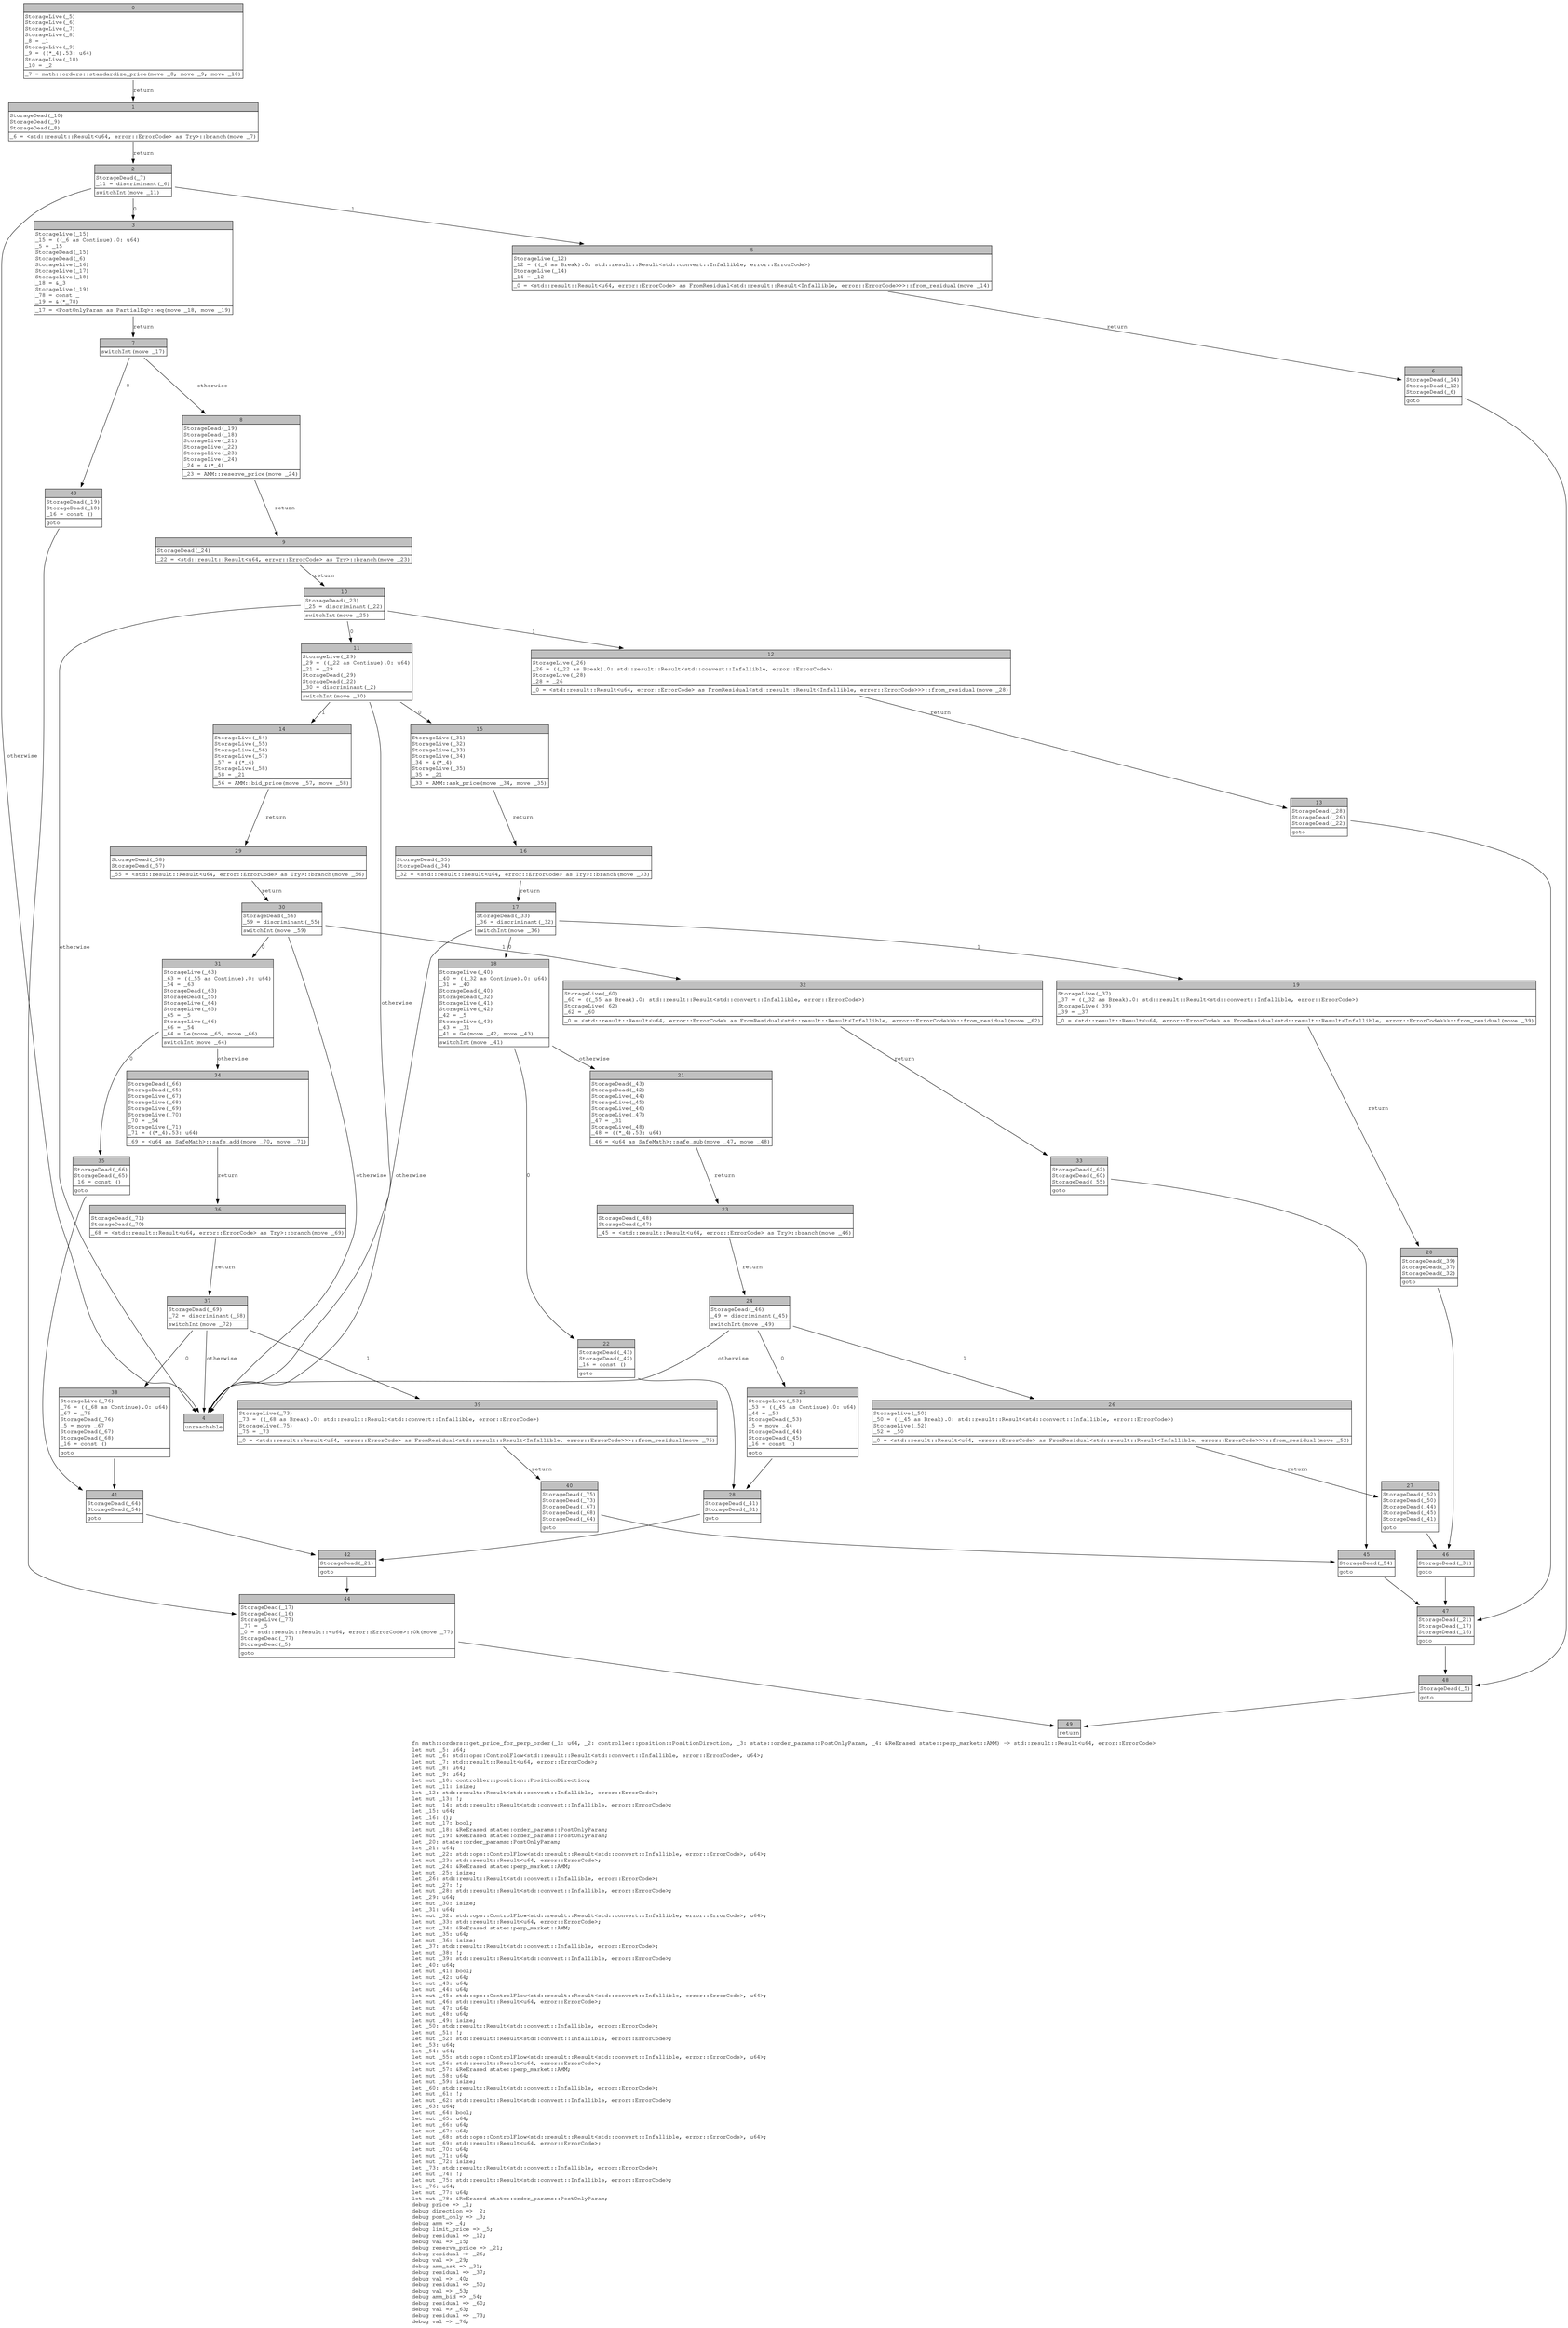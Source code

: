 digraph Mir_0_2597 {
    graph [fontname="Courier, monospace"];
    node [fontname="Courier, monospace"];
    edge [fontname="Courier, monospace"];
    label=<fn math::orders::get_price_for_perp_order(_1: u64, _2: controller::position::PositionDirection, _3: state::order_params::PostOnlyParam, _4: &amp;ReErased state::perp_market::AMM) -&gt; std::result::Result&lt;u64, error::ErrorCode&gt;<br align="left"/>let mut _5: u64;<br align="left"/>let mut _6: std::ops::ControlFlow&lt;std::result::Result&lt;std::convert::Infallible, error::ErrorCode&gt;, u64&gt;;<br align="left"/>let mut _7: std::result::Result&lt;u64, error::ErrorCode&gt;;<br align="left"/>let mut _8: u64;<br align="left"/>let mut _9: u64;<br align="left"/>let mut _10: controller::position::PositionDirection;<br align="left"/>let mut _11: isize;<br align="left"/>let _12: std::result::Result&lt;std::convert::Infallible, error::ErrorCode&gt;;<br align="left"/>let mut _13: !;<br align="left"/>let mut _14: std::result::Result&lt;std::convert::Infallible, error::ErrorCode&gt;;<br align="left"/>let _15: u64;<br align="left"/>let _16: ();<br align="left"/>let mut _17: bool;<br align="left"/>let mut _18: &amp;ReErased state::order_params::PostOnlyParam;<br align="left"/>let mut _19: &amp;ReErased state::order_params::PostOnlyParam;<br align="left"/>let _20: state::order_params::PostOnlyParam;<br align="left"/>let _21: u64;<br align="left"/>let mut _22: std::ops::ControlFlow&lt;std::result::Result&lt;std::convert::Infallible, error::ErrorCode&gt;, u64&gt;;<br align="left"/>let mut _23: std::result::Result&lt;u64, error::ErrorCode&gt;;<br align="left"/>let mut _24: &amp;ReErased state::perp_market::AMM;<br align="left"/>let mut _25: isize;<br align="left"/>let _26: std::result::Result&lt;std::convert::Infallible, error::ErrorCode&gt;;<br align="left"/>let mut _27: !;<br align="left"/>let mut _28: std::result::Result&lt;std::convert::Infallible, error::ErrorCode&gt;;<br align="left"/>let _29: u64;<br align="left"/>let mut _30: isize;<br align="left"/>let _31: u64;<br align="left"/>let mut _32: std::ops::ControlFlow&lt;std::result::Result&lt;std::convert::Infallible, error::ErrorCode&gt;, u64&gt;;<br align="left"/>let mut _33: std::result::Result&lt;u64, error::ErrorCode&gt;;<br align="left"/>let mut _34: &amp;ReErased state::perp_market::AMM;<br align="left"/>let mut _35: u64;<br align="left"/>let mut _36: isize;<br align="left"/>let _37: std::result::Result&lt;std::convert::Infallible, error::ErrorCode&gt;;<br align="left"/>let mut _38: !;<br align="left"/>let mut _39: std::result::Result&lt;std::convert::Infallible, error::ErrorCode&gt;;<br align="left"/>let _40: u64;<br align="left"/>let mut _41: bool;<br align="left"/>let mut _42: u64;<br align="left"/>let mut _43: u64;<br align="left"/>let mut _44: u64;<br align="left"/>let mut _45: std::ops::ControlFlow&lt;std::result::Result&lt;std::convert::Infallible, error::ErrorCode&gt;, u64&gt;;<br align="left"/>let mut _46: std::result::Result&lt;u64, error::ErrorCode&gt;;<br align="left"/>let mut _47: u64;<br align="left"/>let mut _48: u64;<br align="left"/>let mut _49: isize;<br align="left"/>let _50: std::result::Result&lt;std::convert::Infallible, error::ErrorCode&gt;;<br align="left"/>let mut _51: !;<br align="left"/>let mut _52: std::result::Result&lt;std::convert::Infallible, error::ErrorCode&gt;;<br align="left"/>let _53: u64;<br align="left"/>let _54: u64;<br align="left"/>let mut _55: std::ops::ControlFlow&lt;std::result::Result&lt;std::convert::Infallible, error::ErrorCode&gt;, u64&gt;;<br align="left"/>let mut _56: std::result::Result&lt;u64, error::ErrorCode&gt;;<br align="left"/>let mut _57: &amp;ReErased state::perp_market::AMM;<br align="left"/>let mut _58: u64;<br align="left"/>let mut _59: isize;<br align="left"/>let _60: std::result::Result&lt;std::convert::Infallible, error::ErrorCode&gt;;<br align="left"/>let mut _61: !;<br align="left"/>let mut _62: std::result::Result&lt;std::convert::Infallible, error::ErrorCode&gt;;<br align="left"/>let _63: u64;<br align="left"/>let mut _64: bool;<br align="left"/>let mut _65: u64;<br align="left"/>let mut _66: u64;<br align="left"/>let mut _67: u64;<br align="left"/>let mut _68: std::ops::ControlFlow&lt;std::result::Result&lt;std::convert::Infallible, error::ErrorCode&gt;, u64&gt;;<br align="left"/>let mut _69: std::result::Result&lt;u64, error::ErrorCode&gt;;<br align="left"/>let mut _70: u64;<br align="left"/>let mut _71: u64;<br align="left"/>let mut _72: isize;<br align="left"/>let _73: std::result::Result&lt;std::convert::Infallible, error::ErrorCode&gt;;<br align="left"/>let mut _74: !;<br align="left"/>let mut _75: std::result::Result&lt;std::convert::Infallible, error::ErrorCode&gt;;<br align="left"/>let _76: u64;<br align="left"/>let mut _77: u64;<br align="left"/>let mut _78: &amp;ReErased state::order_params::PostOnlyParam;<br align="left"/>debug price =&gt; _1;<br align="left"/>debug direction =&gt; _2;<br align="left"/>debug post_only =&gt; _3;<br align="left"/>debug amm =&gt; _4;<br align="left"/>debug limit_price =&gt; _5;<br align="left"/>debug residual =&gt; _12;<br align="left"/>debug val =&gt; _15;<br align="left"/>debug reserve_price =&gt; _21;<br align="left"/>debug residual =&gt; _26;<br align="left"/>debug val =&gt; _29;<br align="left"/>debug amm_ask =&gt; _31;<br align="left"/>debug residual =&gt; _37;<br align="left"/>debug val =&gt; _40;<br align="left"/>debug residual =&gt; _50;<br align="left"/>debug val =&gt; _53;<br align="left"/>debug amm_bid =&gt; _54;<br align="left"/>debug residual =&gt; _60;<br align="left"/>debug val =&gt; _63;<br align="left"/>debug residual =&gt; _73;<br align="left"/>debug val =&gt; _76;<br align="left"/>>;
    bb0__0_2597 [shape="none", label=<<table border="0" cellborder="1" cellspacing="0"><tr><td bgcolor="gray" align="center" colspan="1">0</td></tr><tr><td align="left" balign="left">StorageLive(_5)<br/>StorageLive(_6)<br/>StorageLive(_7)<br/>StorageLive(_8)<br/>_8 = _1<br/>StorageLive(_9)<br/>_9 = ((*_4).53: u64)<br/>StorageLive(_10)<br/>_10 = _2<br/></td></tr><tr><td align="left">_7 = math::orders::standardize_price(move _8, move _9, move _10)</td></tr></table>>];
    bb1__0_2597 [shape="none", label=<<table border="0" cellborder="1" cellspacing="0"><tr><td bgcolor="gray" align="center" colspan="1">1</td></tr><tr><td align="left" balign="left">StorageDead(_10)<br/>StorageDead(_9)<br/>StorageDead(_8)<br/></td></tr><tr><td align="left">_6 = &lt;std::result::Result&lt;u64, error::ErrorCode&gt; as Try&gt;::branch(move _7)</td></tr></table>>];
    bb2__0_2597 [shape="none", label=<<table border="0" cellborder="1" cellspacing="0"><tr><td bgcolor="gray" align="center" colspan="1">2</td></tr><tr><td align="left" balign="left">StorageDead(_7)<br/>_11 = discriminant(_6)<br/></td></tr><tr><td align="left">switchInt(move _11)</td></tr></table>>];
    bb3__0_2597 [shape="none", label=<<table border="0" cellborder="1" cellspacing="0"><tr><td bgcolor="gray" align="center" colspan="1">3</td></tr><tr><td align="left" balign="left">StorageLive(_15)<br/>_15 = ((_6 as Continue).0: u64)<br/>_5 = _15<br/>StorageDead(_15)<br/>StorageDead(_6)<br/>StorageLive(_16)<br/>StorageLive(_17)<br/>StorageLive(_18)<br/>_18 = &amp;_3<br/>StorageLive(_19)<br/>_78 = const _<br/>_19 = &amp;(*_78)<br/></td></tr><tr><td align="left">_17 = &lt;PostOnlyParam as PartialEq&gt;::eq(move _18, move _19)</td></tr></table>>];
    bb4__0_2597 [shape="none", label=<<table border="0" cellborder="1" cellspacing="0"><tr><td bgcolor="gray" align="center" colspan="1">4</td></tr><tr><td align="left">unreachable</td></tr></table>>];
    bb5__0_2597 [shape="none", label=<<table border="0" cellborder="1" cellspacing="0"><tr><td bgcolor="gray" align="center" colspan="1">5</td></tr><tr><td align="left" balign="left">StorageLive(_12)<br/>_12 = ((_6 as Break).0: std::result::Result&lt;std::convert::Infallible, error::ErrorCode&gt;)<br/>StorageLive(_14)<br/>_14 = _12<br/></td></tr><tr><td align="left">_0 = &lt;std::result::Result&lt;u64, error::ErrorCode&gt; as FromResidual&lt;std::result::Result&lt;Infallible, error::ErrorCode&gt;&gt;&gt;::from_residual(move _14)</td></tr></table>>];
    bb6__0_2597 [shape="none", label=<<table border="0" cellborder="1" cellspacing="0"><tr><td bgcolor="gray" align="center" colspan="1">6</td></tr><tr><td align="left" balign="left">StorageDead(_14)<br/>StorageDead(_12)<br/>StorageDead(_6)<br/></td></tr><tr><td align="left">goto</td></tr></table>>];
    bb7__0_2597 [shape="none", label=<<table border="0" cellborder="1" cellspacing="0"><tr><td bgcolor="gray" align="center" colspan="1">7</td></tr><tr><td align="left">switchInt(move _17)</td></tr></table>>];
    bb8__0_2597 [shape="none", label=<<table border="0" cellborder="1" cellspacing="0"><tr><td bgcolor="gray" align="center" colspan="1">8</td></tr><tr><td align="left" balign="left">StorageDead(_19)<br/>StorageDead(_18)<br/>StorageLive(_21)<br/>StorageLive(_22)<br/>StorageLive(_23)<br/>StorageLive(_24)<br/>_24 = &amp;(*_4)<br/></td></tr><tr><td align="left">_23 = AMM::reserve_price(move _24)</td></tr></table>>];
    bb9__0_2597 [shape="none", label=<<table border="0" cellborder="1" cellspacing="0"><tr><td bgcolor="gray" align="center" colspan="1">9</td></tr><tr><td align="left" balign="left">StorageDead(_24)<br/></td></tr><tr><td align="left">_22 = &lt;std::result::Result&lt;u64, error::ErrorCode&gt; as Try&gt;::branch(move _23)</td></tr></table>>];
    bb10__0_2597 [shape="none", label=<<table border="0" cellborder="1" cellspacing="0"><tr><td bgcolor="gray" align="center" colspan="1">10</td></tr><tr><td align="left" balign="left">StorageDead(_23)<br/>_25 = discriminant(_22)<br/></td></tr><tr><td align="left">switchInt(move _25)</td></tr></table>>];
    bb11__0_2597 [shape="none", label=<<table border="0" cellborder="1" cellspacing="0"><tr><td bgcolor="gray" align="center" colspan="1">11</td></tr><tr><td align="left" balign="left">StorageLive(_29)<br/>_29 = ((_22 as Continue).0: u64)<br/>_21 = _29<br/>StorageDead(_29)<br/>StorageDead(_22)<br/>_30 = discriminant(_2)<br/></td></tr><tr><td align="left">switchInt(move _30)</td></tr></table>>];
    bb12__0_2597 [shape="none", label=<<table border="0" cellborder="1" cellspacing="0"><tr><td bgcolor="gray" align="center" colspan="1">12</td></tr><tr><td align="left" balign="left">StorageLive(_26)<br/>_26 = ((_22 as Break).0: std::result::Result&lt;std::convert::Infallible, error::ErrorCode&gt;)<br/>StorageLive(_28)<br/>_28 = _26<br/></td></tr><tr><td align="left">_0 = &lt;std::result::Result&lt;u64, error::ErrorCode&gt; as FromResidual&lt;std::result::Result&lt;Infallible, error::ErrorCode&gt;&gt;&gt;::from_residual(move _28)</td></tr></table>>];
    bb13__0_2597 [shape="none", label=<<table border="0" cellborder="1" cellspacing="0"><tr><td bgcolor="gray" align="center" colspan="1">13</td></tr><tr><td align="left" balign="left">StorageDead(_28)<br/>StorageDead(_26)<br/>StorageDead(_22)<br/></td></tr><tr><td align="left">goto</td></tr></table>>];
    bb14__0_2597 [shape="none", label=<<table border="0" cellborder="1" cellspacing="0"><tr><td bgcolor="gray" align="center" colspan="1">14</td></tr><tr><td align="left" balign="left">StorageLive(_54)<br/>StorageLive(_55)<br/>StorageLive(_56)<br/>StorageLive(_57)<br/>_57 = &amp;(*_4)<br/>StorageLive(_58)<br/>_58 = _21<br/></td></tr><tr><td align="left">_56 = AMM::bid_price(move _57, move _58)</td></tr></table>>];
    bb15__0_2597 [shape="none", label=<<table border="0" cellborder="1" cellspacing="0"><tr><td bgcolor="gray" align="center" colspan="1">15</td></tr><tr><td align="left" balign="left">StorageLive(_31)<br/>StorageLive(_32)<br/>StorageLive(_33)<br/>StorageLive(_34)<br/>_34 = &amp;(*_4)<br/>StorageLive(_35)<br/>_35 = _21<br/></td></tr><tr><td align="left">_33 = AMM::ask_price(move _34, move _35)</td></tr></table>>];
    bb16__0_2597 [shape="none", label=<<table border="0" cellborder="1" cellspacing="0"><tr><td bgcolor="gray" align="center" colspan="1">16</td></tr><tr><td align="left" balign="left">StorageDead(_35)<br/>StorageDead(_34)<br/></td></tr><tr><td align="left">_32 = &lt;std::result::Result&lt;u64, error::ErrorCode&gt; as Try&gt;::branch(move _33)</td></tr></table>>];
    bb17__0_2597 [shape="none", label=<<table border="0" cellborder="1" cellspacing="0"><tr><td bgcolor="gray" align="center" colspan="1">17</td></tr><tr><td align="left" balign="left">StorageDead(_33)<br/>_36 = discriminant(_32)<br/></td></tr><tr><td align="left">switchInt(move _36)</td></tr></table>>];
    bb18__0_2597 [shape="none", label=<<table border="0" cellborder="1" cellspacing="0"><tr><td bgcolor="gray" align="center" colspan="1">18</td></tr><tr><td align="left" balign="left">StorageLive(_40)<br/>_40 = ((_32 as Continue).0: u64)<br/>_31 = _40<br/>StorageDead(_40)<br/>StorageDead(_32)<br/>StorageLive(_41)<br/>StorageLive(_42)<br/>_42 = _5<br/>StorageLive(_43)<br/>_43 = _31<br/>_41 = Ge(move _42, move _43)<br/></td></tr><tr><td align="left">switchInt(move _41)</td></tr></table>>];
    bb19__0_2597 [shape="none", label=<<table border="0" cellborder="1" cellspacing="0"><tr><td bgcolor="gray" align="center" colspan="1">19</td></tr><tr><td align="left" balign="left">StorageLive(_37)<br/>_37 = ((_32 as Break).0: std::result::Result&lt;std::convert::Infallible, error::ErrorCode&gt;)<br/>StorageLive(_39)<br/>_39 = _37<br/></td></tr><tr><td align="left">_0 = &lt;std::result::Result&lt;u64, error::ErrorCode&gt; as FromResidual&lt;std::result::Result&lt;Infallible, error::ErrorCode&gt;&gt;&gt;::from_residual(move _39)</td></tr></table>>];
    bb20__0_2597 [shape="none", label=<<table border="0" cellborder="1" cellspacing="0"><tr><td bgcolor="gray" align="center" colspan="1">20</td></tr><tr><td align="left" balign="left">StorageDead(_39)<br/>StorageDead(_37)<br/>StorageDead(_32)<br/></td></tr><tr><td align="left">goto</td></tr></table>>];
    bb21__0_2597 [shape="none", label=<<table border="0" cellborder="1" cellspacing="0"><tr><td bgcolor="gray" align="center" colspan="1">21</td></tr><tr><td align="left" balign="left">StorageDead(_43)<br/>StorageDead(_42)<br/>StorageLive(_44)<br/>StorageLive(_45)<br/>StorageLive(_46)<br/>StorageLive(_47)<br/>_47 = _31<br/>StorageLive(_48)<br/>_48 = ((*_4).53: u64)<br/></td></tr><tr><td align="left">_46 = &lt;u64 as SafeMath&gt;::safe_sub(move _47, move _48)</td></tr></table>>];
    bb22__0_2597 [shape="none", label=<<table border="0" cellborder="1" cellspacing="0"><tr><td bgcolor="gray" align="center" colspan="1">22</td></tr><tr><td align="left" balign="left">StorageDead(_43)<br/>StorageDead(_42)<br/>_16 = const ()<br/></td></tr><tr><td align="left">goto</td></tr></table>>];
    bb23__0_2597 [shape="none", label=<<table border="0" cellborder="1" cellspacing="0"><tr><td bgcolor="gray" align="center" colspan="1">23</td></tr><tr><td align="left" balign="left">StorageDead(_48)<br/>StorageDead(_47)<br/></td></tr><tr><td align="left">_45 = &lt;std::result::Result&lt;u64, error::ErrorCode&gt; as Try&gt;::branch(move _46)</td></tr></table>>];
    bb24__0_2597 [shape="none", label=<<table border="0" cellborder="1" cellspacing="0"><tr><td bgcolor="gray" align="center" colspan="1">24</td></tr><tr><td align="left" balign="left">StorageDead(_46)<br/>_49 = discriminant(_45)<br/></td></tr><tr><td align="left">switchInt(move _49)</td></tr></table>>];
    bb25__0_2597 [shape="none", label=<<table border="0" cellborder="1" cellspacing="0"><tr><td bgcolor="gray" align="center" colspan="1">25</td></tr><tr><td align="left" balign="left">StorageLive(_53)<br/>_53 = ((_45 as Continue).0: u64)<br/>_44 = _53<br/>StorageDead(_53)<br/>_5 = move _44<br/>StorageDead(_44)<br/>StorageDead(_45)<br/>_16 = const ()<br/></td></tr><tr><td align="left">goto</td></tr></table>>];
    bb26__0_2597 [shape="none", label=<<table border="0" cellborder="1" cellspacing="0"><tr><td bgcolor="gray" align="center" colspan="1">26</td></tr><tr><td align="left" balign="left">StorageLive(_50)<br/>_50 = ((_45 as Break).0: std::result::Result&lt;std::convert::Infallible, error::ErrorCode&gt;)<br/>StorageLive(_52)<br/>_52 = _50<br/></td></tr><tr><td align="left">_0 = &lt;std::result::Result&lt;u64, error::ErrorCode&gt; as FromResidual&lt;std::result::Result&lt;Infallible, error::ErrorCode&gt;&gt;&gt;::from_residual(move _52)</td></tr></table>>];
    bb27__0_2597 [shape="none", label=<<table border="0" cellborder="1" cellspacing="0"><tr><td bgcolor="gray" align="center" colspan="1">27</td></tr><tr><td align="left" balign="left">StorageDead(_52)<br/>StorageDead(_50)<br/>StorageDead(_44)<br/>StorageDead(_45)<br/>StorageDead(_41)<br/></td></tr><tr><td align="left">goto</td></tr></table>>];
    bb28__0_2597 [shape="none", label=<<table border="0" cellborder="1" cellspacing="0"><tr><td bgcolor="gray" align="center" colspan="1">28</td></tr><tr><td align="left" balign="left">StorageDead(_41)<br/>StorageDead(_31)<br/></td></tr><tr><td align="left">goto</td></tr></table>>];
    bb29__0_2597 [shape="none", label=<<table border="0" cellborder="1" cellspacing="0"><tr><td bgcolor="gray" align="center" colspan="1">29</td></tr><tr><td align="left" balign="left">StorageDead(_58)<br/>StorageDead(_57)<br/></td></tr><tr><td align="left">_55 = &lt;std::result::Result&lt;u64, error::ErrorCode&gt; as Try&gt;::branch(move _56)</td></tr></table>>];
    bb30__0_2597 [shape="none", label=<<table border="0" cellborder="1" cellspacing="0"><tr><td bgcolor="gray" align="center" colspan="1">30</td></tr><tr><td align="left" balign="left">StorageDead(_56)<br/>_59 = discriminant(_55)<br/></td></tr><tr><td align="left">switchInt(move _59)</td></tr></table>>];
    bb31__0_2597 [shape="none", label=<<table border="0" cellborder="1" cellspacing="0"><tr><td bgcolor="gray" align="center" colspan="1">31</td></tr><tr><td align="left" balign="left">StorageLive(_63)<br/>_63 = ((_55 as Continue).0: u64)<br/>_54 = _63<br/>StorageDead(_63)<br/>StorageDead(_55)<br/>StorageLive(_64)<br/>StorageLive(_65)<br/>_65 = _5<br/>StorageLive(_66)<br/>_66 = _54<br/>_64 = Le(move _65, move _66)<br/></td></tr><tr><td align="left">switchInt(move _64)</td></tr></table>>];
    bb32__0_2597 [shape="none", label=<<table border="0" cellborder="1" cellspacing="0"><tr><td bgcolor="gray" align="center" colspan="1">32</td></tr><tr><td align="left" balign="left">StorageLive(_60)<br/>_60 = ((_55 as Break).0: std::result::Result&lt;std::convert::Infallible, error::ErrorCode&gt;)<br/>StorageLive(_62)<br/>_62 = _60<br/></td></tr><tr><td align="left">_0 = &lt;std::result::Result&lt;u64, error::ErrorCode&gt; as FromResidual&lt;std::result::Result&lt;Infallible, error::ErrorCode&gt;&gt;&gt;::from_residual(move _62)</td></tr></table>>];
    bb33__0_2597 [shape="none", label=<<table border="0" cellborder="1" cellspacing="0"><tr><td bgcolor="gray" align="center" colspan="1">33</td></tr><tr><td align="left" balign="left">StorageDead(_62)<br/>StorageDead(_60)<br/>StorageDead(_55)<br/></td></tr><tr><td align="left">goto</td></tr></table>>];
    bb34__0_2597 [shape="none", label=<<table border="0" cellborder="1" cellspacing="0"><tr><td bgcolor="gray" align="center" colspan="1">34</td></tr><tr><td align="left" balign="left">StorageDead(_66)<br/>StorageDead(_65)<br/>StorageLive(_67)<br/>StorageLive(_68)<br/>StorageLive(_69)<br/>StorageLive(_70)<br/>_70 = _54<br/>StorageLive(_71)<br/>_71 = ((*_4).53: u64)<br/></td></tr><tr><td align="left">_69 = &lt;u64 as SafeMath&gt;::safe_add(move _70, move _71)</td></tr></table>>];
    bb35__0_2597 [shape="none", label=<<table border="0" cellborder="1" cellspacing="0"><tr><td bgcolor="gray" align="center" colspan="1">35</td></tr><tr><td align="left" balign="left">StorageDead(_66)<br/>StorageDead(_65)<br/>_16 = const ()<br/></td></tr><tr><td align="left">goto</td></tr></table>>];
    bb36__0_2597 [shape="none", label=<<table border="0" cellborder="1" cellspacing="0"><tr><td bgcolor="gray" align="center" colspan="1">36</td></tr><tr><td align="left" balign="left">StorageDead(_71)<br/>StorageDead(_70)<br/></td></tr><tr><td align="left">_68 = &lt;std::result::Result&lt;u64, error::ErrorCode&gt; as Try&gt;::branch(move _69)</td></tr></table>>];
    bb37__0_2597 [shape="none", label=<<table border="0" cellborder="1" cellspacing="0"><tr><td bgcolor="gray" align="center" colspan="1">37</td></tr><tr><td align="left" balign="left">StorageDead(_69)<br/>_72 = discriminant(_68)<br/></td></tr><tr><td align="left">switchInt(move _72)</td></tr></table>>];
    bb38__0_2597 [shape="none", label=<<table border="0" cellborder="1" cellspacing="0"><tr><td bgcolor="gray" align="center" colspan="1">38</td></tr><tr><td align="left" balign="left">StorageLive(_76)<br/>_76 = ((_68 as Continue).0: u64)<br/>_67 = _76<br/>StorageDead(_76)<br/>_5 = move _67<br/>StorageDead(_67)<br/>StorageDead(_68)<br/>_16 = const ()<br/></td></tr><tr><td align="left">goto</td></tr></table>>];
    bb39__0_2597 [shape="none", label=<<table border="0" cellborder="1" cellspacing="0"><tr><td bgcolor="gray" align="center" colspan="1">39</td></tr><tr><td align="left" balign="left">StorageLive(_73)<br/>_73 = ((_68 as Break).0: std::result::Result&lt;std::convert::Infallible, error::ErrorCode&gt;)<br/>StorageLive(_75)<br/>_75 = _73<br/></td></tr><tr><td align="left">_0 = &lt;std::result::Result&lt;u64, error::ErrorCode&gt; as FromResidual&lt;std::result::Result&lt;Infallible, error::ErrorCode&gt;&gt;&gt;::from_residual(move _75)</td></tr></table>>];
    bb40__0_2597 [shape="none", label=<<table border="0" cellborder="1" cellspacing="0"><tr><td bgcolor="gray" align="center" colspan="1">40</td></tr><tr><td align="left" balign="left">StorageDead(_75)<br/>StorageDead(_73)<br/>StorageDead(_67)<br/>StorageDead(_68)<br/>StorageDead(_64)<br/></td></tr><tr><td align="left">goto</td></tr></table>>];
    bb41__0_2597 [shape="none", label=<<table border="0" cellborder="1" cellspacing="0"><tr><td bgcolor="gray" align="center" colspan="1">41</td></tr><tr><td align="left" balign="left">StorageDead(_64)<br/>StorageDead(_54)<br/></td></tr><tr><td align="left">goto</td></tr></table>>];
    bb42__0_2597 [shape="none", label=<<table border="0" cellborder="1" cellspacing="0"><tr><td bgcolor="gray" align="center" colspan="1">42</td></tr><tr><td align="left" balign="left">StorageDead(_21)<br/></td></tr><tr><td align="left">goto</td></tr></table>>];
    bb43__0_2597 [shape="none", label=<<table border="0" cellborder="1" cellspacing="0"><tr><td bgcolor="gray" align="center" colspan="1">43</td></tr><tr><td align="left" balign="left">StorageDead(_19)<br/>StorageDead(_18)<br/>_16 = const ()<br/></td></tr><tr><td align="left">goto</td></tr></table>>];
    bb44__0_2597 [shape="none", label=<<table border="0" cellborder="1" cellspacing="0"><tr><td bgcolor="gray" align="center" colspan="1">44</td></tr><tr><td align="left" balign="left">StorageDead(_17)<br/>StorageDead(_16)<br/>StorageLive(_77)<br/>_77 = _5<br/>_0 = std::result::Result::&lt;u64, error::ErrorCode&gt;::Ok(move _77)<br/>StorageDead(_77)<br/>StorageDead(_5)<br/></td></tr><tr><td align="left">goto</td></tr></table>>];
    bb45__0_2597 [shape="none", label=<<table border="0" cellborder="1" cellspacing="0"><tr><td bgcolor="gray" align="center" colspan="1">45</td></tr><tr><td align="left" balign="left">StorageDead(_54)<br/></td></tr><tr><td align="left">goto</td></tr></table>>];
    bb46__0_2597 [shape="none", label=<<table border="0" cellborder="1" cellspacing="0"><tr><td bgcolor="gray" align="center" colspan="1">46</td></tr><tr><td align="left" balign="left">StorageDead(_31)<br/></td></tr><tr><td align="left">goto</td></tr></table>>];
    bb47__0_2597 [shape="none", label=<<table border="0" cellborder="1" cellspacing="0"><tr><td bgcolor="gray" align="center" colspan="1">47</td></tr><tr><td align="left" balign="left">StorageDead(_21)<br/>StorageDead(_17)<br/>StorageDead(_16)<br/></td></tr><tr><td align="left">goto</td></tr></table>>];
    bb48__0_2597 [shape="none", label=<<table border="0" cellborder="1" cellspacing="0"><tr><td bgcolor="gray" align="center" colspan="1">48</td></tr><tr><td align="left" balign="left">StorageDead(_5)<br/></td></tr><tr><td align="left">goto</td></tr></table>>];
    bb49__0_2597 [shape="none", label=<<table border="0" cellborder="1" cellspacing="0"><tr><td bgcolor="gray" align="center" colspan="1">49</td></tr><tr><td align="left">return</td></tr></table>>];
    bb0__0_2597 -> bb1__0_2597 [label="return"];
    bb1__0_2597 -> bb2__0_2597 [label="return"];
    bb2__0_2597 -> bb3__0_2597 [label="0"];
    bb2__0_2597 -> bb5__0_2597 [label="1"];
    bb2__0_2597 -> bb4__0_2597 [label="otherwise"];
    bb3__0_2597 -> bb7__0_2597 [label="return"];
    bb5__0_2597 -> bb6__0_2597 [label="return"];
    bb6__0_2597 -> bb48__0_2597 [label=""];
    bb7__0_2597 -> bb43__0_2597 [label="0"];
    bb7__0_2597 -> bb8__0_2597 [label="otherwise"];
    bb8__0_2597 -> bb9__0_2597 [label="return"];
    bb9__0_2597 -> bb10__0_2597 [label="return"];
    bb10__0_2597 -> bb11__0_2597 [label="0"];
    bb10__0_2597 -> bb12__0_2597 [label="1"];
    bb10__0_2597 -> bb4__0_2597 [label="otherwise"];
    bb11__0_2597 -> bb15__0_2597 [label="0"];
    bb11__0_2597 -> bb14__0_2597 [label="1"];
    bb11__0_2597 -> bb4__0_2597 [label="otherwise"];
    bb12__0_2597 -> bb13__0_2597 [label="return"];
    bb13__0_2597 -> bb47__0_2597 [label=""];
    bb14__0_2597 -> bb29__0_2597 [label="return"];
    bb15__0_2597 -> bb16__0_2597 [label="return"];
    bb16__0_2597 -> bb17__0_2597 [label="return"];
    bb17__0_2597 -> bb18__0_2597 [label="0"];
    bb17__0_2597 -> bb19__0_2597 [label="1"];
    bb17__0_2597 -> bb4__0_2597 [label="otherwise"];
    bb18__0_2597 -> bb22__0_2597 [label="0"];
    bb18__0_2597 -> bb21__0_2597 [label="otherwise"];
    bb19__0_2597 -> bb20__0_2597 [label="return"];
    bb20__0_2597 -> bb46__0_2597 [label=""];
    bb21__0_2597 -> bb23__0_2597 [label="return"];
    bb22__0_2597 -> bb28__0_2597 [label=""];
    bb23__0_2597 -> bb24__0_2597 [label="return"];
    bb24__0_2597 -> bb25__0_2597 [label="0"];
    bb24__0_2597 -> bb26__0_2597 [label="1"];
    bb24__0_2597 -> bb4__0_2597 [label="otherwise"];
    bb25__0_2597 -> bb28__0_2597 [label=""];
    bb26__0_2597 -> bb27__0_2597 [label="return"];
    bb27__0_2597 -> bb46__0_2597 [label=""];
    bb28__0_2597 -> bb42__0_2597 [label=""];
    bb29__0_2597 -> bb30__0_2597 [label="return"];
    bb30__0_2597 -> bb31__0_2597 [label="0"];
    bb30__0_2597 -> bb32__0_2597 [label="1"];
    bb30__0_2597 -> bb4__0_2597 [label="otherwise"];
    bb31__0_2597 -> bb35__0_2597 [label="0"];
    bb31__0_2597 -> bb34__0_2597 [label="otherwise"];
    bb32__0_2597 -> bb33__0_2597 [label="return"];
    bb33__0_2597 -> bb45__0_2597 [label=""];
    bb34__0_2597 -> bb36__0_2597 [label="return"];
    bb35__0_2597 -> bb41__0_2597 [label=""];
    bb36__0_2597 -> bb37__0_2597 [label="return"];
    bb37__0_2597 -> bb38__0_2597 [label="0"];
    bb37__0_2597 -> bb39__0_2597 [label="1"];
    bb37__0_2597 -> bb4__0_2597 [label="otherwise"];
    bb38__0_2597 -> bb41__0_2597 [label=""];
    bb39__0_2597 -> bb40__0_2597 [label="return"];
    bb40__0_2597 -> bb45__0_2597 [label=""];
    bb41__0_2597 -> bb42__0_2597 [label=""];
    bb42__0_2597 -> bb44__0_2597 [label=""];
    bb43__0_2597 -> bb44__0_2597 [label=""];
    bb44__0_2597 -> bb49__0_2597 [label=""];
    bb45__0_2597 -> bb47__0_2597 [label=""];
    bb46__0_2597 -> bb47__0_2597 [label=""];
    bb47__0_2597 -> bb48__0_2597 [label=""];
    bb48__0_2597 -> bb49__0_2597 [label=""];
}
